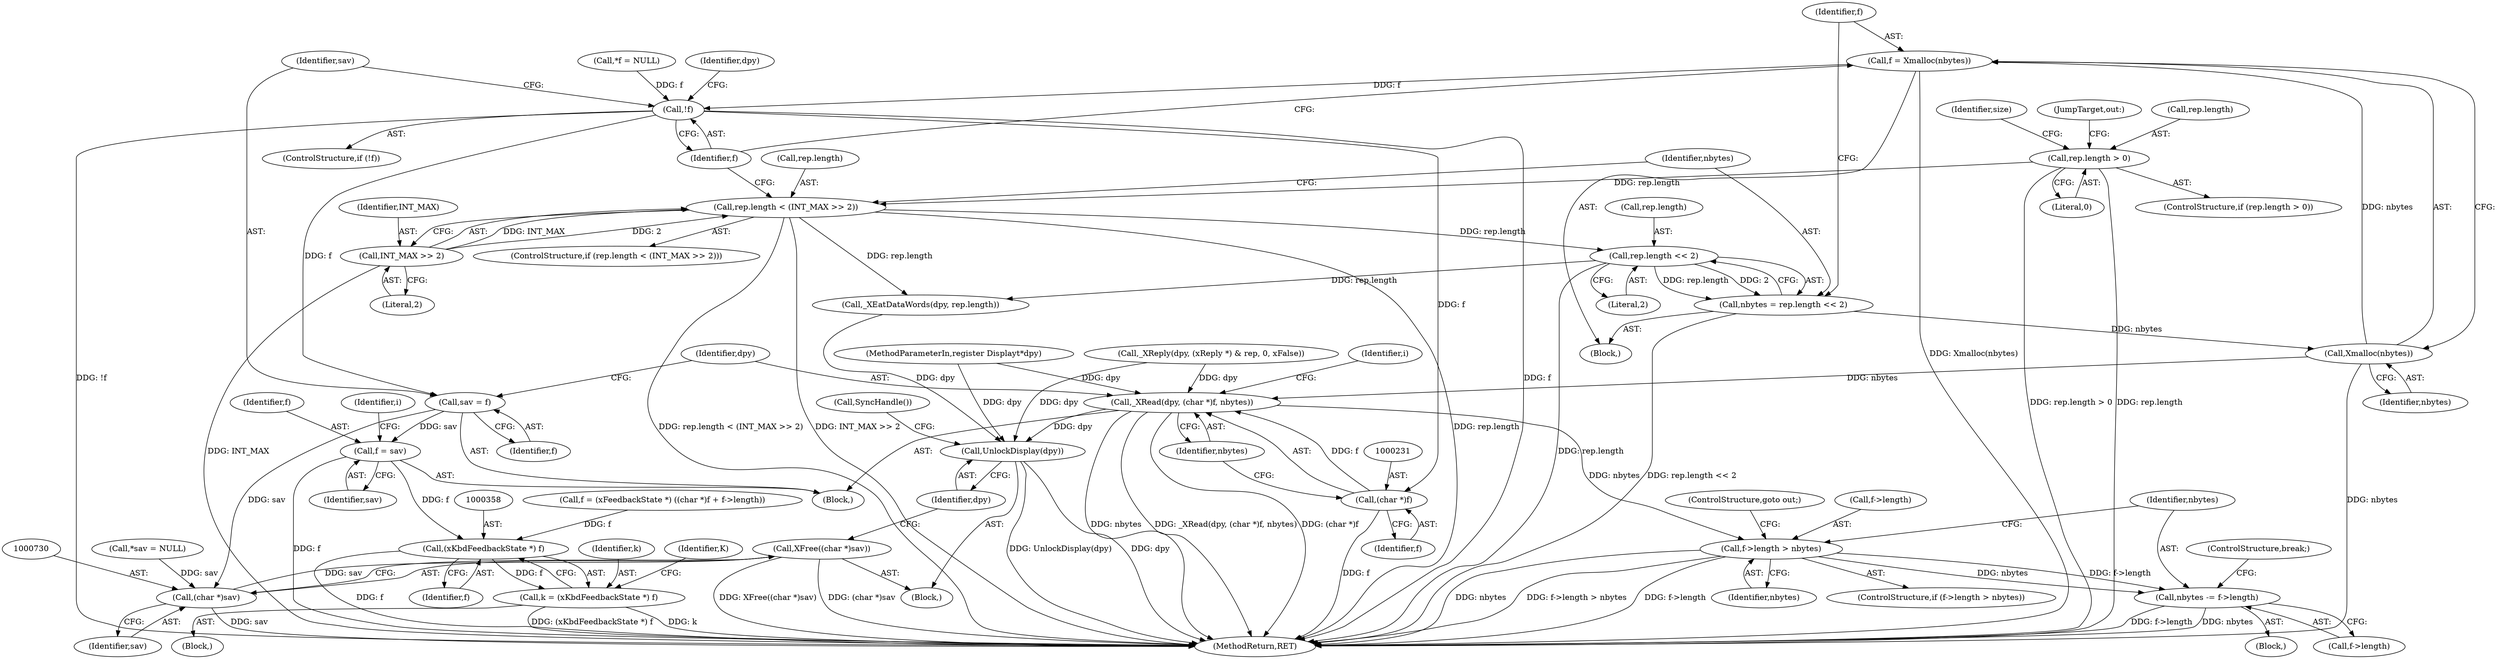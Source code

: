 digraph "0_libXi_19a9cd607de73947fcfb104682f203ffe4e1f4e5_1@API" {
"1000210" [label="(Call,f = Xmalloc(nbytes))"];
"1000212" [label="(Call,Xmalloc(nbytes))"];
"1000203" [label="(Call,nbytes = rep.length << 2)"];
"1000205" [label="(Call,rep.length << 2)"];
"1000195" [label="(Call,rep.length < (INT_MAX >> 2))"];
"1000176" [label="(Call,rep.length > 0)"];
"1000199" [label="(Call,INT_MAX >> 2)"];
"1000215" [label="(Call,!f)"];
"1000225" [label="(Call,sav = f)"];
"1000336" [label="(Call,f = sav)"];
"1000357" [label="(Call,(xKbdFeedbackState *) f)"];
"1000355" [label="(Call,k = (xKbdFeedbackState *) f)"];
"1000729" [label="(Call,(char *)sav)"];
"1000728" [label="(Call,XFree((char *)sav))"];
"1000230" [label="(Call,(char *)f)"];
"1000228" [label="(Call,_XRead(dpy, (char *)f, nbytes))"];
"1000246" [label="(Call,f->length > nbytes)"];
"1000252" [label="(Call,nbytes -= f->length)"];
"1000732" [label="(Call,UnlockDisplay(dpy))"];
"1000210" [label="(Call,f = Xmalloc(nbytes))"];
"1000251" [label="(ControlStructure,goto out;)"];
"1000200" [label="(Identifier,INT_MAX)"];
"1000201" [label="(Literal,2)"];
"1000734" [label="(Call,SyncHandle())"];
"1000185" [label="(Identifier,size)"];
"1000114" [label="(Call,*f = NULL)"];
"1000230" [label="(Call,(char *)f)"];
"1000181" [label="(Block,)"];
"1000359" [label="(Identifier,f)"];
"1000118" [label="(Call,*sav = NULL)"];
"1000361" [label="(Identifier,K)"];
"1000228" [label="(Call,_XRead(dpy, (char *)f, nbytes))"];
"1000218" [label="(Call,_XEatDataWords(dpy, rep.length))"];
"1000733" [label="(Identifier,dpy)"];
"1000213" [label="(Identifier,nbytes)"];
"1000225" [label="(Call,sav = f)"];
"1000337" [label="(Identifier,f)"];
"1000232" [label="(Identifier,f)"];
"1000244" [label="(Block,)"];
"1000732" [label="(Call,UnlockDisplay(dpy))"];
"1000233" [label="(Identifier,nbytes)"];
"1000227" [label="(Identifier,f)"];
"1000206" [label="(Call,rep.length)"];
"1000180" [label="(Literal,0)"];
"1000204" [label="(Identifier,nbytes)"];
"1000216" [label="(Identifier,f)"];
"1000252" [label="(Call,nbytes -= f->length)"];
"1000205" [label="(Call,rep.length << 2)"];
"1000199" [label="(Call,INT_MAX >> 2)"];
"1000737" [label="(MethodReturn,RET)"];
"1000202" [label="(Block,)"];
"1000214" [label="(ControlStructure,if (!f))"];
"1000219" [label="(Identifier,dpy)"];
"1000336" [label="(Call,f = sav)"];
"1000176" [label="(Call,rep.length > 0)"];
"1000727" [label="(JumpTarget,out:)"];
"1000728" [label="(Call,XFree((char *)sav))"];
"1000166" [label="(Call,_XReply(dpy, (xReply *) & rep, 0, xFalse))"];
"1000229" [label="(Identifier,dpy)"];
"1000209" [label="(Literal,2)"];
"1000203" [label="(Call,nbytes = rep.length << 2)"];
"1000226" [label="(Identifier,sav)"];
"1000357" [label="(Call,(xKbdFeedbackState *) f)"];
"1000101" [label="(MethodParameterIn,register Display\t*dpy)"];
"1000253" [label="(Identifier,nbytes)"];
"1000254" [label="(Call,f->length)"];
"1000211" [label="(Identifier,f)"];
"1000215" [label="(Call,!f)"];
"1000705" [label="(Call,f = (xFeedbackState *) ((char *)f + f->length))"];
"1000196" [label="(Call,rep.length)"];
"1000212" [label="(Call,Xmalloc(nbytes))"];
"1000246" [label="(Call,f->length > nbytes)"];
"1000245" [label="(ControlStructure,if (f->length > nbytes))"];
"1000247" [label="(Call,f->length)"];
"1000341" [label="(Identifier,i)"];
"1000356" [label="(Identifier,k)"];
"1000104" [label="(Block,)"];
"1000729" [label="(Call,(char *)sav)"];
"1000731" [label="(Identifier,sav)"];
"1000177" [label="(Call,rep.length)"];
"1000236" [label="(Identifier,i)"];
"1000355" [label="(Call,k = (xKbdFeedbackState *) f)"];
"1000195" [label="(Call,rep.length < (INT_MAX >> 2))"];
"1000175" [label="(ControlStructure,if (rep.length > 0))"];
"1000338" [label="(Identifier,sav)"];
"1000194" [label="(ControlStructure,if (rep.length < (INT_MAX >> 2)))"];
"1000257" [label="(ControlStructure,break;)"];
"1000352" [label="(Block,)"];
"1000250" [label="(Identifier,nbytes)"];
"1000210" -> "1000202"  [label="AST: "];
"1000210" -> "1000212"  [label="CFG: "];
"1000211" -> "1000210"  [label="AST: "];
"1000212" -> "1000210"  [label="AST: "];
"1000216" -> "1000210"  [label="CFG: "];
"1000210" -> "1000737"  [label="DDG: Xmalloc(nbytes)"];
"1000212" -> "1000210"  [label="DDG: nbytes"];
"1000210" -> "1000215"  [label="DDG: f"];
"1000212" -> "1000213"  [label="CFG: "];
"1000213" -> "1000212"  [label="AST: "];
"1000212" -> "1000737"  [label="DDG: nbytes"];
"1000203" -> "1000212"  [label="DDG: nbytes"];
"1000212" -> "1000228"  [label="DDG: nbytes"];
"1000203" -> "1000202"  [label="AST: "];
"1000203" -> "1000205"  [label="CFG: "];
"1000204" -> "1000203"  [label="AST: "];
"1000205" -> "1000203"  [label="AST: "];
"1000211" -> "1000203"  [label="CFG: "];
"1000203" -> "1000737"  [label="DDG: rep.length << 2"];
"1000205" -> "1000203"  [label="DDG: rep.length"];
"1000205" -> "1000203"  [label="DDG: 2"];
"1000205" -> "1000209"  [label="CFG: "];
"1000206" -> "1000205"  [label="AST: "];
"1000209" -> "1000205"  [label="AST: "];
"1000205" -> "1000737"  [label="DDG: rep.length"];
"1000195" -> "1000205"  [label="DDG: rep.length"];
"1000205" -> "1000218"  [label="DDG: rep.length"];
"1000195" -> "1000194"  [label="AST: "];
"1000195" -> "1000199"  [label="CFG: "];
"1000196" -> "1000195"  [label="AST: "];
"1000199" -> "1000195"  [label="AST: "];
"1000204" -> "1000195"  [label="CFG: "];
"1000216" -> "1000195"  [label="CFG: "];
"1000195" -> "1000737"  [label="DDG: rep.length < (INT_MAX >> 2)"];
"1000195" -> "1000737"  [label="DDG: INT_MAX >> 2"];
"1000195" -> "1000737"  [label="DDG: rep.length"];
"1000176" -> "1000195"  [label="DDG: rep.length"];
"1000199" -> "1000195"  [label="DDG: INT_MAX"];
"1000199" -> "1000195"  [label="DDG: 2"];
"1000195" -> "1000218"  [label="DDG: rep.length"];
"1000176" -> "1000175"  [label="AST: "];
"1000176" -> "1000180"  [label="CFG: "];
"1000177" -> "1000176"  [label="AST: "];
"1000180" -> "1000176"  [label="AST: "];
"1000185" -> "1000176"  [label="CFG: "];
"1000727" -> "1000176"  [label="CFG: "];
"1000176" -> "1000737"  [label="DDG: rep.length > 0"];
"1000176" -> "1000737"  [label="DDG: rep.length"];
"1000199" -> "1000201"  [label="CFG: "];
"1000200" -> "1000199"  [label="AST: "];
"1000201" -> "1000199"  [label="AST: "];
"1000199" -> "1000737"  [label="DDG: INT_MAX"];
"1000215" -> "1000214"  [label="AST: "];
"1000215" -> "1000216"  [label="CFG: "];
"1000216" -> "1000215"  [label="AST: "];
"1000219" -> "1000215"  [label="CFG: "];
"1000226" -> "1000215"  [label="CFG: "];
"1000215" -> "1000737"  [label="DDG: f"];
"1000215" -> "1000737"  [label="DDG: !f"];
"1000114" -> "1000215"  [label="DDG: f"];
"1000215" -> "1000225"  [label="DDG: f"];
"1000215" -> "1000230"  [label="DDG: f"];
"1000225" -> "1000181"  [label="AST: "];
"1000225" -> "1000227"  [label="CFG: "];
"1000226" -> "1000225"  [label="AST: "];
"1000227" -> "1000225"  [label="AST: "];
"1000229" -> "1000225"  [label="CFG: "];
"1000225" -> "1000336"  [label="DDG: sav"];
"1000225" -> "1000729"  [label="DDG: sav"];
"1000336" -> "1000181"  [label="AST: "];
"1000336" -> "1000338"  [label="CFG: "];
"1000337" -> "1000336"  [label="AST: "];
"1000338" -> "1000336"  [label="AST: "];
"1000341" -> "1000336"  [label="CFG: "];
"1000336" -> "1000737"  [label="DDG: f"];
"1000336" -> "1000357"  [label="DDG: f"];
"1000357" -> "1000355"  [label="AST: "];
"1000357" -> "1000359"  [label="CFG: "];
"1000358" -> "1000357"  [label="AST: "];
"1000359" -> "1000357"  [label="AST: "];
"1000355" -> "1000357"  [label="CFG: "];
"1000357" -> "1000737"  [label="DDG: f"];
"1000357" -> "1000355"  [label="DDG: f"];
"1000705" -> "1000357"  [label="DDG: f"];
"1000355" -> "1000352"  [label="AST: "];
"1000356" -> "1000355"  [label="AST: "];
"1000361" -> "1000355"  [label="CFG: "];
"1000355" -> "1000737"  [label="DDG: k"];
"1000355" -> "1000737"  [label="DDG: (xKbdFeedbackState *) f"];
"1000729" -> "1000728"  [label="AST: "];
"1000729" -> "1000731"  [label="CFG: "];
"1000730" -> "1000729"  [label="AST: "];
"1000731" -> "1000729"  [label="AST: "];
"1000728" -> "1000729"  [label="CFG: "];
"1000729" -> "1000737"  [label="DDG: sav"];
"1000729" -> "1000728"  [label="DDG: sav"];
"1000118" -> "1000729"  [label="DDG: sav"];
"1000728" -> "1000104"  [label="AST: "];
"1000733" -> "1000728"  [label="CFG: "];
"1000728" -> "1000737"  [label="DDG: (char *)sav"];
"1000728" -> "1000737"  [label="DDG: XFree((char *)sav)"];
"1000230" -> "1000228"  [label="AST: "];
"1000230" -> "1000232"  [label="CFG: "];
"1000231" -> "1000230"  [label="AST: "];
"1000232" -> "1000230"  [label="AST: "];
"1000233" -> "1000230"  [label="CFG: "];
"1000230" -> "1000737"  [label="DDG: f"];
"1000230" -> "1000228"  [label="DDG: f"];
"1000228" -> "1000181"  [label="AST: "];
"1000228" -> "1000233"  [label="CFG: "];
"1000229" -> "1000228"  [label="AST: "];
"1000233" -> "1000228"  [label="AST: "];
"1000236" -> "1000228"  [label="CFG: "];
"1000228" -> "1000737"  [label="DDG: nbytes"];
"1000228" -> "1000737"  [label="DDG: _XRead(dpy, (char *)f, nbytes)"];
"1000228" -> "1000737"  [label="DDG: (char *)f"];
"1000166" -> "1000228"  [label="DDG: dpy"];
"1000101" -> "1000228"  [label="DDG: dpy"];
"1000228" -> "1000246"  [label="DDG: nbytes"];
"1000228" -> "1000732"  [label="DDG: dpy"];
"1000246" -> "1000245"  [label="AST: "];
"1000246" -> "1000250"  [label="CFG: "];
"1000247" -> "1000246"  [label="AST: "];
"1000250" -> "1000246"  [label="AST: "];
"1000251" -> "1000246"  [label="CFG: "];
"1000253" -> "1000246"  [label="CFG: "];
"1000246" -> "1000737"  [label="DDG: nbytes"];
"1000246" -> "1000737"  [label="DDG: f->length > nbytes"];
"1000246" -> "1000737"  [label="DDG: f->length"];
"1000246" -> "1000252"  [label="DDG: f->length"];
"1000246" -> "1000252"  [label="DDG: nbytes"];
"1000252" -> "1000244"  [label="AST: "];
"1000252" -> "1000254"  [label="CFG: "];
"1000253" -> "1000252"  [label="AST: "];
"1000254" -> "1000252"  [label="AST: "];
"1000257" -> "1000252"  [label="CFG: "];
"1000252" -> "1000737"  [label="DDG: nbytes"];
"1000252" -> "1000737"  [label="DDG: f->length"];
"1000732" -> "1000104"  [label="AST: "];
"1000732" -> "1000733"  [label="CFG: "];
"1000733" -> "1000732"  [label="AST: "];
"1000734" -> "1000732"  [label="CFG: "];
"1000732" -> "1000737"  [label="DDG: UnlockDisplay(dpy)"];
"1000732" -> "1000737"  [label="DDG: dpy"];
"1000218" -> "1000732"  [label="DDG: dpy"];
"1000166" -> "1000732"  [label="DDG: dpy"];
"1000101" -> "1000732"  [label="DDG: dpy"];
}
